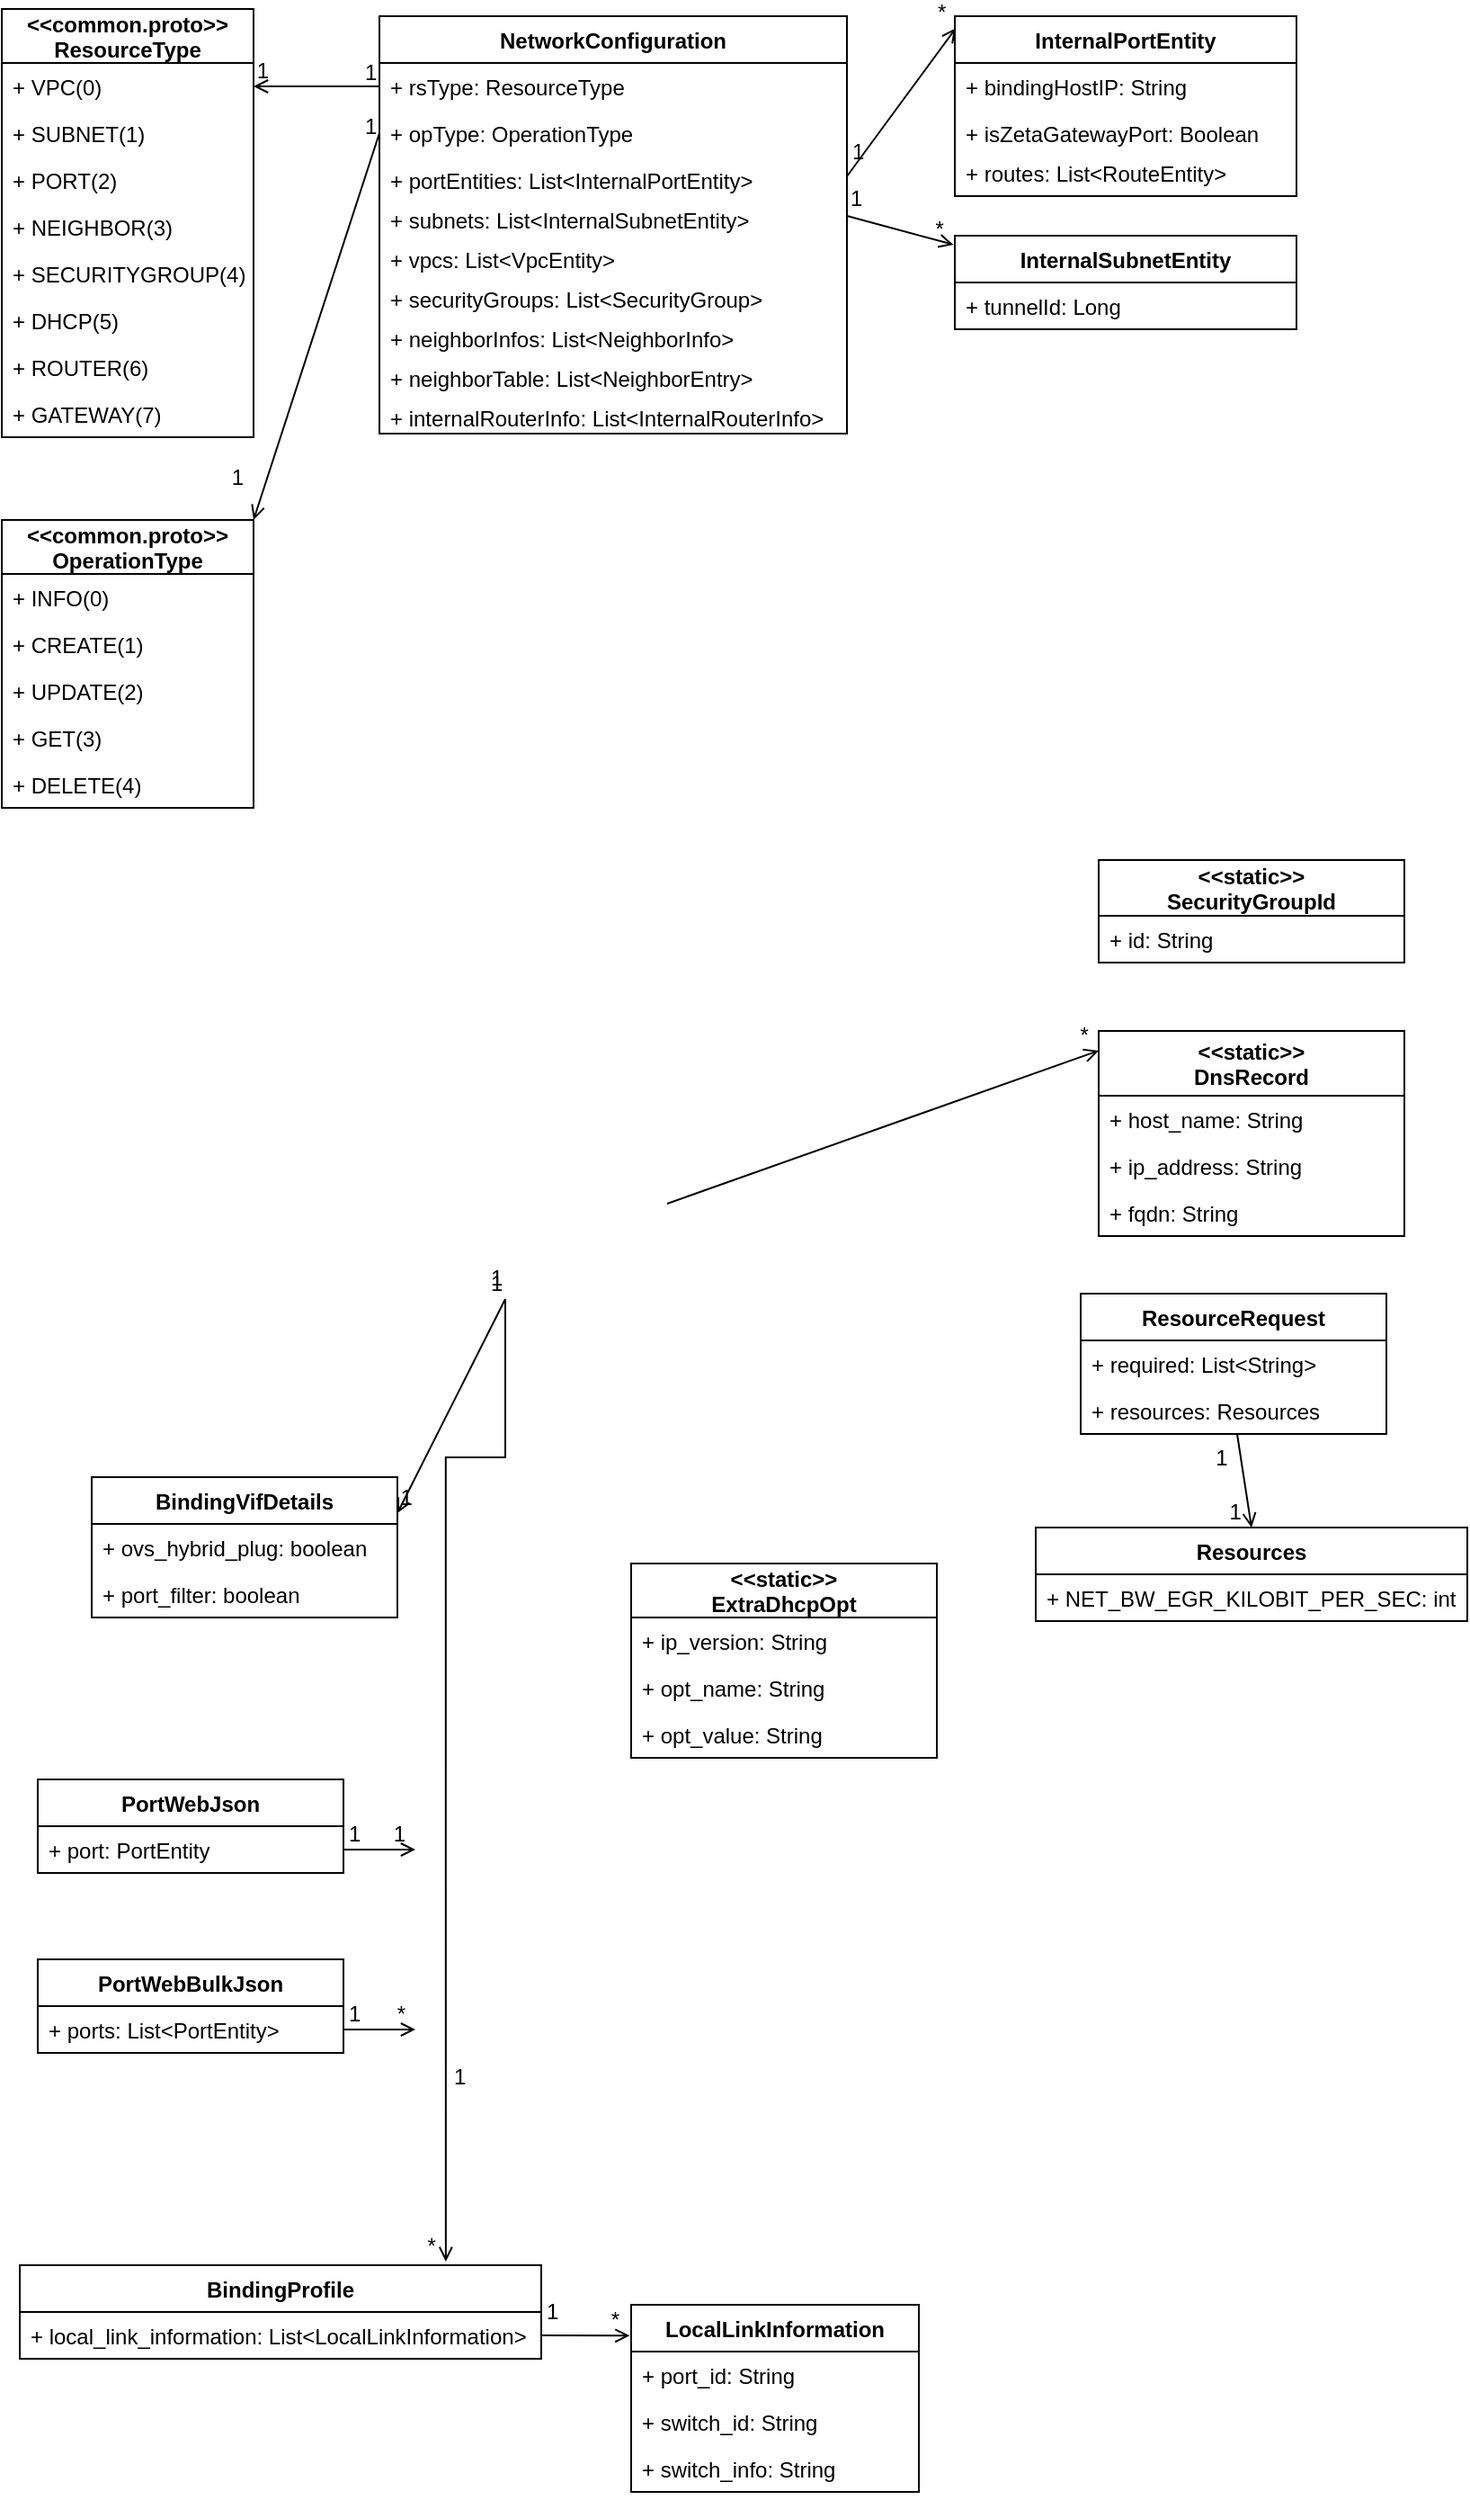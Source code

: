 <mxfile version="13.8.7" type="github">
  <diagram id="RI6FIjD12kIEAw5NDBtG" name="Page-1">
    <mxGraphModel dx="864" dy="531" grid="1" gridSize="10" guides="1" tooltips="1" connect="1" arrows="1" fold="1" page="1" pageScale="1" pageWidth="850" pageHeight="1100" math="0" shadow="0">
      <root>
        <mxCell id="0" />
        <mxCell id="1" parent="0" />
        <mxCell id="A67DPvtdhzHXNc3KRBfi-1" value="NetworkConfiguration" style="swimlane;fontStyle=1;childLayout=stackLayout;horizontal=1;startSize=26;fillColor=none;horizontalStack=0;resizeParent=1;resizeParentMax=0;resizeLast=0;collapsible=1;marginBottom=0;" vertex="1" parent="1">
          <mxGeometry x="240" y="30" width="260" height="232" as="geometry">
            <mxRectangle x="290" y="120" width="80" height="26" as="alternateBounds" />
          </mxGeometry>
        </mxCell>
        <mxCell id="A67DPvtdhzHXNc3KRBfi-2" value="+ rsType: ResourceType" style="text;strokeColor=none;fillColor=none;align=left;verticalAlign=top;spacingLeft=4;spacingRight=4;overflow=hidden;rotatable=0;points=[[0,0.5],[1,0.5]];portConstraint=eastwest;" vertex="1" parent="A67DPvtdhzHXNc3KRBfi-1">
          <mxGeometry y="26" width="260" height="26" as="geometry" />
        </mxCell>
        <mxCell id="A67DPvtdhzHXNc3KRBfi-3" value="+ opType: OperationType" style="text;strokeColor=none;fillColor=none;align=left;verticalAlign=top;spacingLeft=4;spacingRight=4;overflow=hidden;rotatable=0;points=[[0,0.5],[1,0.5]];portConstraint=eastwest;" vertex="1" parent="A67DPvtdhzHXNc3KRBfi-1">
          <mxGeometry y="52" width="260" height="26" as="geometry" />
        </mxCell>
        <mxCell id="A67DPvtdhzHXNc3KRBfi-4" value="+ portEntities: List&lt;InternalPortEntity&gt;&#xa;" style="text;strokeColor=none;fillColor=none;align=left;verticalAlign=top;spacingLeft=4;spacingRight=4;overflow=hidden;rotatable=0;points=[[0,0.5],[1,0.5]];portConstraint=eastwest;" vertex="1" parent="A67DPvtdhzHXNc3KRBfi-1">
          <mxGeometry y="78" width="260" height="22" as="geometry" />
        </mxCell>
        <mxCell id="A67DPvtdhzHXNc3KRBfi-6" value="+ subnets: List&lt;InternalSubnetEntity&gt;&#xa;" style="text;strokeColor=none;fillColor=none;align=left;verticalAlign=top;spacingLeft=4;spacingRight=4;overflow=hidden;rotatable=0;points=[[0,0.5],[1,0.5]];portConstraint=eastwest;" vertex="1" parent="A67DPvtdhzHXNc3KRBfi-1">
          <mxGeometry y="100" width="260" height="22" as="geometry" />
        </mxCell>
        <mxCell id="A67DPvtdhzHXNc3KRBfi-5" value="+ vpcs: List&lt;VpcEntity&gt;&#xa;" style="text;strokeColor=none;fillColor=none;align=left;verticalAlign=top;spacingLeft=4;spacingRight=4;overflow=hidden;rotatable=0;points=[[0,0.5],[1,0.5]];portConstraint=eastwest;" vertex="1" parent="A67DPvtdhzHXNc3KRBfi-1">
          <mxGeometry y="122" width="260" height="22" as="geometry" />
        </mxCell>
        <mxCell id="A67DPvtdhzHXNc3KRBfi-7" value="+ securityGroups: List&lt;SecurityGroup&gt;&#xa;" style="text;strokeColor=none;fillColor=none;align=left;verticalAlign=top;spacingLeft=4;spacingRight=4;overflow=hidden;rotatable=0;points=[[0,0.5],[1,0.5]];portConstraint=eastwest;" vertex="1" parent="A67DPvtdhzHXNc3KRBfi-1">
          <mxGeometry y="144" width="260" height="22" as="geometry" />
        </mxCell>
        <mxCell id="A67DPvtdhzHXNc3KRBfi-8" value="+ neighborInfos: List&lt;NeighborInfo&gt; &#xa;" style="text;strokeColor=none;fillColor=none;align=left;verticalAlign=top;spacingLeft=4;spacingRight=4;overflow=hidden;rotatable=0;points=[[0,0.5],[1,0.5]];portConstraint=eastwest;" vertex="1" parent="A67DPvtdhzHXNc3KRBfi-1">
          <mxGeometry y="166" width="260" height="22" as="geometry" />
        </mxCell>
        <mxCell id="A67DPvtdhzHXNc3KRBfi-9" value="+ neighborTable: List&lt;NeighborEntry&gt;&#xa;" style="text;strokeColor=none;fillColor=none;align=left;verticalAlign=top;spacingLeft=4;spacingRight=4;overflow=hidden;rotatable=0;points=[[0,0.5],[1,0.5]];portConstraint=eastwest;" vertex="1" parent="A67DPvtdhzHXNc3KRBfi-1">
          <mxGeometry y="188" width="260" height="22" as="geometry" />
        </mxCell>
        <mxCell id="A67DPvtdhzHXNc3KRBfi-10" value="+ internalRouterInfo: List&lt;InternalRouterInfo&gt;&#xa;" style="text;strokeColor=none;fillColor=none;align=left;verticalAlign=top;spacingLeft=4;spacingRight=4;overflow=hidden;rotatable=0;points=[[0,0.5],[1,0.5]];portConstraint=eastwest;" vertex="1" parent="A67DPvtdhzHXNc3KRBfi-1">
          <mxGeometry y="210" width="260" height="22" as="geometry" />
        </mxCell>
        <mxCell id="A67DPvtdhzHXNc3KRBfi-35" value="PortWebJson" style="swimlane;fontStyle=1;childLayout=stackLayout;horizontal=1;startSize=26;fillColor=none;horizontalStack=0;resizeParent=1;resizeParentMax=0;resizeLast=0;collapsible=1;marginBottom=0;" vertex="1" parent="1">
          <mxGeometry x="50" y="1010" width="170" height="52" as="geometry" />
        </mxCell>
        <mxCell id="A67DPvtdhzHXNc3KRBfi-36" value="+ port: PortEntity" style="text;strokeColor=none;fillColor=none;align=left;verticalAlign=top;spacingLeft=4;spacingRight=4;overflow=hidden;rotatable=0;points=[[0,0.5],[1,0.5]];portConstraint=eastwest;" vertex="1" parent="A67DPvtdhzHXNc3KRBfi-35">
          <mxGeometry y="26" width="170" height="26" as="geometry" />
        </mxCell>
        <mxCell id="A67DPvtdhzHXNc3KRBfi-37" value="" style="endArrow=open;shadow=0;strokeWidth=1;rounded=0;endFill=1;edgeStyle=elbowEdgeStyle;elbow=vertical;" edge="1" parent="1" source="A67DPvtdhzHXNc3KRBfi-36">
          <mxGeometry x="0.5" y="41" relative="1" as="geometry">
            <mxPoint x="130" y="1090" as="sourcePoint" />
            <mxPoint x="260" y="1049" as="targetPoint" />
            <mxPoint x="-40" y="32" as="offset" />
            <Array as="points">
              <mxPoint x="230" y="1049" />
              <mxPoint x="220" y="1070" />
              <mxPoint x="240" y="1049" />
              <mxPoint x="230" y="1029" />
              <mxPoint x="250" y="975" />
            </Array>
          </mxGeometry>
        </mxCell>
        <mxCell id="A67DPvtdhzHXNc3KRBfi-38" value="1" style="resizable=0;align=left;verticalAlign=bottom;labelBackgroundColor=none;fontSize=12;" connectable="0" vertex="1" parent="A67DPvtdhzHXNc3KRBfi-37">
          <mxGeometry x="-1" relative="1" as="geometry">
            <mxPoint x="1" as="offset" />
          </mxGeometry>
        </mxCell>
        <mxCell id="A67DPvtdhzHXNc3KRBfi-39" value="1" style="resizable=0;align=right;verticalAlign=bottom;labelBackgroundColor=none;fontSize=12;" connectable="0" vertex="1" parent="A67DPvtdhzHXNc3KRBfi-37">
          <mxGeometry x="1" relative="1" as="geometry">
            <mxPoint x="-4" as="offset" />
          </mxGeometry>
        </mxCell>
        <mxCell id="A67DPvtdhzHXNc3KRBfi-41" value="PortWebBulkJson" style="swimlane;fontStyle=1;childLayout=stackLayout;horizontal=1;startSize=26;fillColor=none;horizontalStack=0;resizeParent=1;resizeParentMax=0;resizeLast=0;collapsible=1;marginBottom=0;" vertex="1" parent="1">
          <mxGeometry x="50" y="1110" width="170" height="52" as="geometry" />
        </mxCell>
        <mxCell id="A67DPvtdhzHXNc3KRBfi-42" value="+ ports: List&lt;PortEntity&gt;" style="text;strokeColor=none;fillColor=none;align=left;verticalAlign=top;spacingLeft=4;spacingRight=4;overflow=hidden;rotatable=0;points=[[0,0.5],[1,0.5]];portConstraint=eastwest;" vertex="1" parent="A67DPvtdhzHXNc3KRBfi-41">
          <mxGeometry y="26" width="170" height="26" as="geometry" />
        </mxCell>
        <mxCell id="A67DPvtdhzHXNc3KRBfi-43" value="" style="endArrow=open;shadow=0;strokeWidth=1;rounded=0;endFill=1;edgeStyle=elbowEdgeStyle;elbow=vertical;" edge="1" parent="1" source="A67DPvtdhzHXNc3KRBfi-42">
          <mxGeometry x="0.5" y="41" relative="1" as="geometry">
            <mxPoint x="230" y="1059" as="sourcePoint" />
            <mxPoint x="260" y="1149" as="targetPoint" />
            <mxPoint x="-40" y="32" as="offset" />
            <Array as="points">
              <mxPoint x="250" y="1149" />
              <mxPoint x="230" y="1080" />
              <mxPoint x="250" y="1059" />
              <mxPoint x="240" y="1039" />
              <mxPoint x="260" y="985" />
            </Array>
          </mxGeometry>
        </mxCell>
        <mxCell id="A67DPvtdhzHXNc3KRBfi-44" value="1" style="resizable=0;align=left;verticalAlign=bottom;labelBackgroundColor=none;fontSize=12;" connectable="0" vertex="1" parent="A67DPvtdhzHXNc3KRBfi-43">
          <mxGeometry x="-1" relative="1" as="geometry">
            <mxPoint x="1" as="offset" />
          </mxGeometry>
        </mxCell>
        <mxCell id="A67DPvtdhzHXNc3KRBfi-45" value="*" style="resizable=0;align=right;verticalAlign=bottom;labelBackgroundColor=none;fontSize=12;" connectable="0" vertex="1" parent="A67DPvtdhzHXNc3KRBfi-43">
          <mxGeometry x="1" relative="1" as="geometry">
            <mxPoint x="-4" as="offset" />
          </mxGeometry>
        </mxCell>
        <mxCell id="A67DPvtdhzHXNc3KRBfi-46" value="&lt;&lt;common.proto&gt;&gt;&#xa;ResourceType" style="swimlane;fontStyle=1;childLayout=stackLayout;horizontal=1;startSize=30;fillColor=none;horizontalStack=0;resizeParent=1;resizeParentMax=0;resizeLast=0;collapsible=1;marginBottom=0;" vertex="1" parent="1">
          <mxGeometry x="30" y="26" width="140" height="238" as="geometry" />
        </mxCell>
        <mxCell id="A67DPvtdhzHXNc3KRBfi-47" value="+ VPC(0)" style="text;strokeColor=none;fillColor=none;align=left;verticalAlign=top;spacingLeft=4;spacingRight=4;overflow=hidden;rotatable=0;points=[[0,0.5],[1,0.5]];portConstraint=eastwest;" vertex="1" parent="A67DPvtdhzHXNc3KRBfi-46">
          <mxGeometry y="30" width="140" height="26" as="geometry" />
        </mxCell>
        <mxCell id="A67DPvtdhzHXNc3KRBfi-48" value="+ SUBNET(1)" style="text;strokeColor=none;fillColor=none;align=left;verticalAlign=top;spacingLeft=4;spacingRight=4;overflow=hidden;rotatable=0;points=[[0,0.5],[1,0.5]];portConstraint=eastwest;" vertex="1" parent="A67DPvtdhzHXNc3KRBfi-46">
          <mxGeometry y="56" width="140" height="26" as="geometry" />
        </mxCell>
        <mxCell id="A67DPvtdhzHXNc3KRBfi-104" value="+ PORT(2)" style="text;strokeColor=none;fillColor=none;align=left;verticalAlign=top;spacingLeft=4;spacingRight=4;overflow=hidden;rotatable=0;points=[[0,0.5],[1,0.5]];portConstraint=eastwest;" vertex="1" parent="A67DPvtdhzHXNc3KRBfi-46">
          <mxGeometry y="82" width="140" height="26" as="geometry" />
        </mxCell>
        <mxCell id="A67DPvtdhzHXNc3KRBfi-105" value="+ NEIGHBOR(3)" style="text;strokeColor=none;fillColor=none;align=left;verticalAlign=top;spacingLeft=4;spacingRight=4;overflow=hidden;rotatable=0;points=[[0,0.5],[1,0.5]];portConstraint=eastwest;" vertex="1" parent="A67DPvtdhzHXNc3KRBfi-46">
          <mxGeometry y="108" width="140" height="26" as="geometry" />
        </mxCell>
        <mxCell id="A67DPvtdhzHXNc3KRBfi-106" value="+ SECURITYGROUP(4)" style="text;strokeColor=none;fillColor=none;align=left;verticalAlign=top;spacingLeft=4;spacingRight=4;overflow=hidden;rotatable=0;points=[[0,0.5],[1,0.5]];portConstraint=eastwest;" vertex="1" parent="A67DPvtdhzHXNc3KRBfi-46">
          <mxGeometry y="134" width="140" height="26" as="geometry" />
        </mxCell>
        <mxCell id="A67DPvtdhzHXNc3KRBfi-107" value="+ DHCP(5)" style="text;strokeColor=none;fillColor=none;align=left;verticalAlign=top;spacingLeft=4;spacingRight=4;overflow=hidden;rotatable=0;points=[[0,0.5],[1,0.5]];portConstraint=eastwest;" vertex="1" parent="A67DPvtdhzHXNc3KRBfi-46">
          <mxGeometry y="160" width="140" height="26" as="geometry" />
        </mxCell>
        <mxCell id="A67DPvtdhzHXNc3KRBfi-108" value="+ ROUTER(6)" style="text;strokeColor=none;fillColor=none;align=left;verticalAlign=top;spacingLeft=4;spacingRight=4;overflow=hidden;rotatable=0;points=[[0,0.5],[1,0.5]];portConstraint=eastwest;" vertex="1" parent="A67DPvtdhzHXNc3KRBfi-46">
          <mxGeometry y="186" width="140" height="26" as="geometry" />
        </mxCell>
        <mxCell id="A67DPvtdhzHXNc3KRBfi-109" value="+ GATEWAY(7)" style="text;strokeColor=none;fillColor=none;align=left;verticalAlign=top;spacingLeft=4;spacingRight=4;overflow=hidden;rotatable=0;points=[[0,0.5],[1,0.5]];portConstraint=eastwest;" vertex="1" parent="A67DPvtdhzHXNc3KRBfi-46">
          <mxGeometry y="212" width="140" height="26" as="geometry" />
        </mxCell>
        <mxCell id="A67DPvtdhzHXNc3KRBfi-49" value="&lt;&lt;common.proto&gt;&gt;&#xa;OperationType" style="swimlane;fontStyle=1;childLayout=stackLayout;horizontal=1;startSize=30;fillColor=none;horizontalStack=0;resizeParent=1;resizeParentMax=0;resizeLast=0;collapsible=1;marginBottom=0;" vertex="1" parent="1">
          <mxGeometry x="30" y="310" width="140" height="160" as="geometry" />
        </mxCell>
        <mxCell id="A67DPvtdhzHXNc3KRBfi-50" value="+ INFO(0)" style="text;strokeColor=none;fillColor=none;align=left;verticalAlign=top;spacingLeft=4;spacingRight=4;overflow=hidden;rotatable=0;points=[[0,0.5],[1,0.5]];portConstraint=eastwest;" vertex="1" parent="A67DPvtdhzHXNc3KRBfi-49">
          <mxGeometry y="30" width="140" height="26" as="geometry" />
        </mxCell>
        <mxCell id="A67DPvtdhzHXNc3KRBfi-51" value="+ CREATE(1)" style="text;strokeColor=none;fillColor=none;align=left;verticalAlign=top;spacingLeft=4;spacingRight=4;overflow=hidden;rotatable=0;points=[[0,0.5],[1,0.5]];portConstraint=eastwest;" vertex="1" parent="A67DPvtdhzHXNc3KRBfi-49">
          <mxGeometry y="56" width="140" height="26" as="geometry" />
        </mxCell>
        <mxCell id="A67DPvtdhzHXNc3KRBfi-110" value="+ UPDATE(2)" style="text;strokeColor=none;fillColor=none;align=left;verticalAlign=top;spacingLeft=4;spacingRight=4;overflow=hidden;rotatable=0;points=[[0,0.5],[1,0.5]];portConstraint=eastwest;" vertex="1" parent="A67DPvtdhzHXNc3KRBfi-49">
          <mxGeometry y="82" width="140" height="26" as="geometry" />
        </mxCell>
        <mxCell id="A67DPvtdhzHXNc3KRBfi-111" value="+ GET(3)" style="text;strokeColor=none;fillColor=none;align=left;verticalAlign=top;spacingLeft=4;spacingRight=4;overflow=hidden;rotatable=0;points=[[0,0.5],[1,0.5]];portConstraint=eastwest;" vertex="1" parent="A67DPvtdhzHXNc3KRBfi-49">
          <mxGeometry y="108" width="140" height="26" as="geometry" />
        </mxCell>
        <mxCell id="A67DPvtdhzHXNc3KRBfi-112" value="+ DELETE(4)" style="text;strokeColor=none;fillColor=none;align=left;verticalAlign=top;spacingLeft=4;spacingRight=4;overflow=hidden;rotatable=0;points=[[0,0.5],[1,0.5]];portConstraint=eastwest;" vertex="1" parent="A67DPvtdhzHXNc3KRBfi-49">
          <mxGeometry y="134" width="140" height="26" as="geometry" />
        </mxCell>
        <mxCell id="A67DPvtdhzHXNc3KRBfi-52" value="&lt;&lt;static&gt;&gt;&#xa;ExtraDhcpOpt" style="swimlane;fontStyle=1;childLayout=stackLayout;horizontal=1;startSize=30;fillColor=none;horizontalStack=0;resizeParent=1;resizeParentMax=0;resizeLast=0;collapsible=1;marginBottom=0;" vertex="1" parent="1">
          <mxGeometry x="380" y="890" width="170" height="108" as="geometry" />
        </mxCell>
        <mxCell id="A67DPvtdhzHXNc3KRBfi-53" value="+ ip_version: String" style="text;strokeColor=none;fillColor=none;align=left;verticalAlign=top;spacingLeft=4;spacingRight=4;overflow=hidden;rotatable=0;points=[[0,0.5],[1,0.5]];portConstraint=eastwest;" vertex="1" parent="A67DPvtdhzHXNc3KRBfi-52">
          <mxGeometry y="30" width="170" height="26" as="geometry" />
        </mxCell>
        <mxCell id="A67DPvtdhzHXNc3KRBfi-54" value="+ opt_name: String" style="text;strokeColor=none;fillColor=none;align=left;verticalAlign=top;spacingLeft=4;spacingRight=4;overflow=hidden;rotatable=0;points=[[0,0.5],[1,0.5]];portConstraint=eastwest;" vertex="1" parent="A67DPvtdhzHXNc3KRBfi-52">
          <mxGeometry y="56" width="170" height="26" as="geometry" />
        </mxCell>
        <mxCell id="A67DPvtdhzHXNc3KRBfi-55" value="+ opt_value: String" style="text;strokeColor=none;fillColor=none;align=left;verticalAlign=top;spacingLeft=4;spacingRight=4;overflow=hidden;rotatable=0;points=[[0,0.5],[1,0.5]];portConstraint=eastwest;" vertex="1" parent="A67DPvtdhzHXNc3KRBfi-52">
          <mxGeometry y="82" width="170" height="26" as="geometry" />
        </mxCell>
        <mxCell id="A67DPvtdhzHXNc3KRBfi-56" value="&lt;&lt;static&gt;&gt;&#xa;SecurityGroupId" style="swimlane;fontStyle=1;childLayout=stackLayout;horizontal=1;startSize=31;fillColor=none;horizontalStack=0;resizeParent=1;resizeParentMax=0;resizeLast=0;collapsible=1;marginBottom=0;" vertex="1" parent="1">
          <mxGeometry x="640" y="499" width="170" height="57" as="geometry" />
        </mxCell>
        <mxCell id="A67DPvtdhzHXNc3KRBfi-57" value="+ id: String" style="text;strokeColor=none;fillColor=none;align=left;verticalAlign=top;spacingLeft=4;spacingRight=4;overflow=hidden;rotatable=0;points=[[0,0.5],[1,0.5]];portConstraint=eastwest;" vertex="1" parent="A67DPvtdhzHXNc3KRBfi-56">
          <mxGeometry y="31" width="170" height="26" as="geometry" />
        </mxCell>
        <mxCell id="A67DPvtdhzHXNc3KRBfi-58" value="&lt;&lt;static&gt;&gt;&#xa;DnsRecord" style="swimlane;fontStyle=1;childLayout=stackLayout;horizontal=1;startSize=36;fillColor=none;horizontalStack=0;resizeParent=1;resizeParentMax=0;resizeLast=0;collapsible=1;marginBottom=0;" vertex="1" parent="1">
          <mxGeometry x="640" y="594" width="170" height="114" as="geometry" />
        </mxCell>
        <mxCell id="A67DPvtdhzHXNc3KRBfi-59" value="+ host_name: String" style="text;strokeColor=none;fillColor=none;align=left;verticalAlign=top;spacingLeft=4;spacingRight=4;overflow=hidden;rotatable=0;points=[[0,0.5],[1,0.5]];portConstraint=eastwest;" vertex="1" parent="A67DPvtdhzHXNc3KRBfi-58">
          <mxGeometry y="36" width="170" height="26" as="geometry" />
        </mxCell>
        <mxCell id="A67DPvtdhzHXNc3KRBfi-60" value="+ ip_address: String" style="text;strokeColor=none;fillColor=none;align=left;verticalAlign=top;spacingLeft=4;spacingRight=4;overflow=hidden;rotatable=0;points=[[0,0.5],[1,0.5]];portConstraint=eastwest;" vertex="1" parent="A67DPvtdhzHXNc3KRBfi-58">
          <mxGeometry y="62" width="170" height="26" as="geometry" />
        </mxCell>
        <mxCell id="A67DPvtdhzHXNc3KRBfi-61" value="+ fqdn: String" style="text;strokeColor=none;fillColor=none;align=left;verticalAlign=top;spacingLeft=4;spacingRight=4;overflow=hidden;rotatable=0;points=[[0,0.5],[1,0.5]];portConstraint=eastwest;" vertex="1" parent="A67DPvtdhzHXNc3KRBfi-58">
          <mxGeometry y="88" width="170" height="26" as="geometry" />
        </mxCell>
        <mxCell id="A67DPvtdhzHXNc3KRBfi-62" value="BindingProfile" style="swimlane;fontStyle=1;childLayout=stackLayout;horizontal=1;startSize=26;fillColor=none;horizontalStack=0;resizeParent=1;resizeParentMax=0;resizeLast=0;collapsible=1;marginBottom=0;" vertex="1" parent="1">
          <mxGeometry x="40" y="1280" width="290" height="52" as="geometry" />
        </mxCell>
        <mxCell id="A67DPvtdhzHXNc3KRBfi-63" value="+ local_link_information: List&lt;LocalLinkInformation&gt;" style="text;strokeColor=none;fillColor=none;align=left;verticalAlign=top;spacingLeft=4;spacingRight=4;overflow=hidden;rotatable=0;points=[[0,0.5],[1,0.5]];portConstraint=eastwest;" vertex="1" parent="A67DPvtdhzHXNc3KRBfi-62">
          <mxGeometry y="26" width="290" height="26" as="geometry" />
        </mxCell>
        <mxCell id="A67DPvtdhzHXNc3KRBfi-64" value="LocalLinkInformation" style="swimlane;fontStyle=1;childLayout=stackLayout;horizontal=1;startSize=26;fillColor=none;horizontalStack=0;resizeParent=1;resizeParentMax=0;resizeLast=0;collapsible=1;marginBottom=0;" vertex="1" parent="1">
          <mxGeometry x="380" y="1302" width="160" height="104" as="geometry" />
        </mxCell>
        <mxCell id="A67DPvtdhzHXNc3KRBfi-65" value="+ port_id: String" style="text;strokeColor=none;fillColor=none;align=left;verticalAlign=top;spacingLeft=4;spacingRight=4;overflow=hidden;rotatable=0;points=[[0,0.5],[1,0.5]];portConstraint=eastwest;" vertex="1" parent="A67DPvtdhzHXNc3KRBfi-64">
          <mxGeometry y="26" width="160" height="26" as="geometry" />
        </mxCell>
        <mxCell id="A67DPvtdhzHXNc3KRBfi-66" value="+ switch_id: String" style="text;strokeColor=none;fillColor=none;align=left;verticalAlign=top;spacingLeft=4;spacingRight=4;overflow=hidden;rotatable=0;points=[[0,0.5],[1,0.5]];portConstraint=eastwest;" vertex="1" parent="A67DPvtdhzHXNc3KRBfi-64">
          <mxGeometry y="52" width="160" height="26" as="geometry" />
        </mxCell>
        <mxCell id="A67DPvtdhzHXNc3KRBfi-67" value="+ switch_info: String" style="text;strokeColor=none;fillColor=none;align=left;verticalAlign=top;spacingLeft=4;spacingRight=4;overflow=hidden;rotatable=0;points=[[0,0.5],[1,0.5]];portConstraint=eastwest;" vertex="1" parent="A67DPvtdhzHXNc3KRBfi-64">
          <mxGeometry y="78" width="160" height="26" as="geometry" />
        </mxCell>
        <mxCell id="A67DPvtdhzHXNc3KRBfi-68" value="BindingVifDetails" style="swimlane;fontStyle=1;childLayout=stackLayout;horizontal=1;startSize=26;fillColor=none;horizontalStack=0;resizeParent=1;resizeParentMax=0;resizeLast=0;collapsible=1;marginBottom=0;" vertex="1" parent="1">
          <mxGeometry x="80" y="842" width="170" height="78" as="geometry" />
        </mxCell>
        <mxCell id="A67DPvtdhzHXNc3KRBfi-69" value="+ ovs_hybrid_plug: boolean" style="text;strokeColor=none;fillColor=none;align=left;verticalAlign=top;spacingLeft=4;spacingRight=4;overflow=hidden;rotatable=0;points=[[0,0.5],[1,0.5]];portConstraint=eastwest;" vertex="1" parent="A67DPvtdhzHXNc3KRBfi-68">
          <mxGeometry y="26" width="170" height="26" as="geometry" />
        </mxCell>
        <mxCell id="A67DPvtdhzHXNc3KRBfi-70" value="+ port_filter: boolean" style="text;strokeColor=none;fillColor=none;align=left;verticalAlign=top;spacingLeft=4;spacingRight=4;overflow=hidden;rotatable=0;points=[[0,0.5],[1,0.5]];portConstraint=eastwest;" vertex="1" parent="A67DPvtdhzHXNc3KRBfi-68">
          <mxGeometry y="52" width="170" height="26" as="geometry" />
        </mxCell>
        <mxCell id="A67DPvtdhzHXNc3KRBfi-71" value="" style="endArrow=open;shadow=0;strokeWidth=1;rounded=0;endFill=1;elbow=vertical;entryX=1;entryY=0.5;entryDx=0;entryDy=0;exitX=0;exitY=0.5;exitDx=0;exitDy=0;" edge="1" parent="1" source="A67DPvtdhzHXNc3KRBfi-2" target="A67DPvtdhzHXNc3KRBfi-47">
          <mxGeometry x="0.5" y="41" relative="1" as="geometry">
            <mxPoint x="580" y="208.41" as="sourcePoint" />
            <mxPoint x="620" y="208.41" as="targetPoint" />
            <mxPoint x="-40" y="32" as="offset" />
          </mxGeometry>
        </mxCell>
        <mxCell id="A67DPvtdhzHXNc3KRBfi-72" value="1" style="resizable=0;align=left;verticalAlign=bottom;labelBackgroundColor=none;fontSize=12;" connectable="0" vertex="1" parent="A67DPvtdhzHXNc3KRBfi-71">
          <mxGeometry x="-1" relative="1" as="geometry">
            <mxPoint x="-10" y="1" as="offset" />
          </mxGeometry>
        </mxCell>
        <mxCell id="A67DPvtdhzHXNc3KRBfi-73" value="1" style="resizable=0;align=right;verticalAlign=bottom;labelBackgroundColor=none;fontSize=12;" connectable="0" vertex="1" parent="A67DPvtdhzHXNc3KRBfi-71">
          <mxGeometry x="1" relative="1" as="geometry">
            <mxPoint x="10" as="offset" />
          </mxGeometry>
        </mxCell>
        <mxCell id="A67DPvtdhzHXNc3KRBfi-74" value="" style="endArrow=open;shadow=0;strokeWidth=1;rounded=0;endFill=1;elbow=vertical;entryX=1;entryY=0;entryDx=0;entryDy=0;exitX=0;exitY=0.5;exitDx=0;exitDy=0;" edge="1" parent="1" source="A67DPvtdhzHXNc3KRBfi-3" target="A67DPvtdhzHXNc3KRBfi-49">
          <mxGeometry x="0.5" y="41" relative="1" as="geometry">
            <mxPoint x="570" y="363" as="sourcePoint" />
            <mxPoint x="640.0" y="200" as="targetPoint" />
            <mxPoint x="-40" y="32" as="offset" />
          </mxGeometry>
        </mxCell>
        <mxCell id="A67DPvtdhzHXNc3KRBfi-75" value="1" style="resizable=0;align=left;verticalAlign=bottom;labelBackgroundColor=none;fontSize=12;" connectable="0" vertex="1" parent="A67DPvtdhzHXNc3KRBfi-74">
          <mxGeometry x="-1" relative="1" as="geometry">
            <mxPoint x="-10" y="5" as="offset" />
          </mxGeometry>
        </mxCell>
        <mxCell id="A67DPvtdhzHXNc3KRBfi-76" value="1" style="resizable=0;align=right;verticalAlign=bottom;labelBackgroundColor=none;fontSize=12;" connectable="0" vertex="1" parent="A67DPvtdhzHXNc3KRBfi-74">
          <mxGeometry x="1" relative="1" as="geometry">
            <mxPoint x="-4" y="-14.99" as="offset" />
          </mxGeometry>
        </mxCell>
        <mxCell id="A67DPvtdhzHXNc3KRBfi-77" value="" style="endArrow=open;shadow=0;strokeWidth=1;rounded=0;endFill=1;elbow=vertical;exitX=1;exitY=0.5;exitDx=0;exitDy=0;entryX=0.003;entryY=0.066;entryDx=0;entryDy=0;entryPerimeter=0;" edge="1" parent="1" source="A67DPvtdhzHXNc3KRBfi-4" target="A67DPvtdhzHXNc3KRBfi-114">
          <mxGeometry x="0.5" y="41" relative="1" as="geometry">
            <mxPoint x="536" y="90" as="sourcePoint" />
            <mxPoint x="605" y="112" as="targetPoint" />
            <mxPoint x="-40" y="32" as="offset" />
          </mxGeometry>
        </mxCell>
        <mxCell id="A67DPvtdhzHXNc3KRBfi-78" value="1" style="resizable=0;align=left;verticalAlign=bottom;labelBackgroundColor=none;fontSize=12;" connectable="0" vertex="1" parent="A67DPvtdhzHXNc3KRBfi-77">
          <mxGeometry x="-1" relative="1" as="geometry">
            <mxPoint x="1" y="-5" as="offset" />
          </mxGeometry>
        </mxCell>
        <mxCell id="A67DPvtdhzHXNc3KRBfi-79" value="*" style="resizable=0;align=right;verticalAlign=bottom;labelBackgroundColor=none;fontSize=12;" connectable="0" vertex="1" parent="A67DPvtdhzHXNc3KRBfi-77">
          <mxGeometry x="1" relative="1" as="geometry">
            <mxPoint x="-4" as="offset" />
          </mxGeometry>
        </mxCell>
        <mxCell id="A67DPvtdhzHXNc3KRBfi-80" value="" style="endArrow=open;shadow=0;strokeWidth=1;rounded=0;endFill=1;elbow=vertical;entryX=0;entryY=0.096;entryDx=0;entryDy=0;entryPerimeter=0;" edge="1" parent="1" target="A67DPvtdhzHXNc3KRBfi-58">
          <mxGeometry x="0.5" y="41" relative="1" as="geometry">
            <mxPoint x="400" y="690" as="sourcePoint" />
            <mxPoint x="639.32" y="520.004" as="targetPoint" />
            <mxPoint x="-40" y="32" as="offset" />
          </mxGeometry>
        </mxCell>
        <mxCell id="A67DPvtdhzHXNc3KRBfi-81" value="1" style="resizable=0;align=left;verticalAlign=bottom;labelBackgroundColor=none;fontSize=12;" connectable="0" vertex="1" parent="A67DPvtdhzHXNc3KRBfi-80">
          <mxGeometry x="-1" relative="1" as="geometry">
            <mxPoint x="-120.5" y="494" as="offset" />
          </mxGeometry>
        </mxCell>
        <mxCell id="A67DPvtdhzHXNc3KRBfi-82" value="*" style="resizable=0;align=right;verticalAlign=bottom;labelBackgroundColor=none;fontSize=12;" connectable="0" vertex="1" parent="A67DPvtdhzHXNc3KRBfi-80">
          <mxGeometry x="1" relative="1" as="geometry">
            <mxPoint x="-4" as="offset" />
          </mxGeometry>
        </mxCell>
        <mxCell id="A67DPvtdhzHXNc3KRBfi-83" value="ResourceRequest" style="swimlane;fontStyle=1;childLayout=stackLayout;horizontal=1;startSize=26;fillColor=none;horizontalStack=0;resizeParent=1;resizeParentMax=0;resizeLast=0;collapsible=1;marginBottom=0;" vertex="1" parent="1">
          <mxGeometry x="630" y="740" width="170" height="78" as="geometry" />
        </mxCell>
        <mxCell id="A67DPvtdhzHXNc3KRBfi-84" value="+ required: List&lt;String&gt;" style="text;strokeColor=none;fillColor=none;align=left;verticalAlign=top;spacingLeft=4;spacingRight=4;overflow=hidden;rotatable=0;points=[[0,0.5],[1,0.5]];portConstraint=eastwest;" vertex="1" parent="A67DPvtdhzHXNc3KRBfi-83">
          <mxGeometry y="26" width="170" height="26" as="geometry" />
        </mxCell>
        <mxCell id="A67DPvtdhzHXNc3KRBfi-85" value="+ resources: Resources" style="text;strokeColor=none;fillColor=none;align=left;verticalAlign=top;spacingLeft=4;spacingRight=4;overflow=hidden;rotatable=0;points=[[0,0.5],[1,0.5]];portConstraint=eastwest;" vertex="1" parent="A67DPvtdhzHXNc3KRBfi-83">
          <mxGeometry y="52" width="170" height="26" as="geometry" />
        </mxCell>
        <mxCell id="A67DPvtdhzHXNc3KRBfi-86" value="" style="endArrow=open;shadow=0;strokeWidth=1;rounded=0;endFill=1;elbow=vertical;exitX=1;exitY=0.5;exitDx=0;exitDy=0;entryX=-0.004;entryY=0.096;entryDx=0;entryDy=0;entryPerimeter=0;" edge="1" parent="1" source="A67DPvtdhzHXNc3KRBfi-6" target="A67DPvtdhzHXNc3KRBfi-124">
          <mxGeometry x="0.5" y="41" relative="1" as="geometry">
            <mxPoint x="460" y="190" as="sourcePoint" />
            <mxPoint x="560" y="190" as="targetPoint" />
            <mxPoint x="-40" y="32" as="offset" />
          </mxGeometry>
        </mxCell>
        <mxCell id="A67DPvtdhzHXNc3KRBfi-87" value="1" style="resizable=0;align=left;verticalAlign=bottom;labelBackgroundColor=none;fontSize=12;" connectable="0" vertex="1" parent="A67DPvtdhzHXNc3KRBfi-86">
          <mxGeometry x="-1" relative="1" as="geometry">
            <mxPoint y="-1" as="offset" />
          </mxGeometry>
        </mxCell>
        <mxCell id="A67DPvtdhzHXNc3KRBfi-88" value="*" style="resizable=0;align=right;verticalAlign=bottom;labelBackgroundColor=none;fontSize=12;" connectable="0" vertex="1" parent="A67DPvtdhzHXNc3KRBfi-86">
          <mxGeometry x="1" relative="1" as="geometry">
            <mxPoint x="-4" as="offset" />
          </mxGeometry>
        </mxCell>
        <mxCell id="A67DPvtdhzHXNc3KRBfi-89" value="Resources" style="swimlane;fontStyle=1;childLayout=stackLayout;horizontal=1;startSize=26;fillColor=none;horizontalStack=0;resizeParent=1;resizeParentMax=0;resizeLast=0;collapsible=1;marginBottom=0;" vertex="1" parent="1">
          <mxGeometry x="605" y="870" width="240" height="52" as="geometry" />
        </mxCell>
        <mxCell id="A67DPvtdhzHXNc3KRBfi-90" value="+ NET_BW_EGR_KILOBIT_PER_SEC: int" style="text;strokeColor=none;fillColor=none;align=left;verticalAlign=top;spacingLeft=4;spacingRight=4;overflow=hidden;rotatable=0;points=[[0,0.5],[1,0.5]];portConstraint=eastwest;" vertex="1" parent="A67DPvtdhzHXNc3KRBfi-89">
          <mxGeometry y="26" width="240" height="26" as="geometry" />
        </mxCell>
        <mxCell id="A67DPvtdhzHXNc3KRBfi-91" value="" style="endArrow=open;shadow=0;strokeWidth=1;rounded=0;endFill=1;elbow=vertical;entryX=0.5;entryY=0;entryDx=0;entryDy=0;" edge="1" parent="1" source="A67DPvtdhzHXNc3KRBfi-85" target="A67DPvtdhzHXNc3KRBfi-89">
          <mxGeometry x="0.5" y="41" relative="1" as="geometry">
            <mxPoint x="590.0" y="810.0" as="sourcePoint" />
            <mxPoint x="660.0" y="812.5" as="targetPoint" />
            <mxPoint x="-40" y="32" as="offset" />
          </mxGeometry>
        </mxCell>
        <mxCell id="A67DPvtdhzHXNc3KRBfi-92" value="1" style="resizable=0;align=left;verticalAlign=bottom;labelBackgroundColor=none;fontSize=12;" connectable="0" vertex="1" parent="A67DPvtdhzHXNc3KRBfi-91">
          <mxGeometry x="-1" relative="1" as="geometry">
            <mxPoint x="-13.82" y="22" as="offset" />
          </mxGeometry>
        </mxCell>
        <mxCell id="A67DPvtdhzHXNc3KRBfi-93" value="1" style="resizable=0;align=right;verticalAlign=bottom;labelBackgroundColor=none;fontSize=12;" connectable="0" vertex="1" parent="A67DPvtdhzHXNc3KRBfi-91">
          <mxGeometry x="1" relative="1" as="geometry">
            <mxPoint x="-4" as="offset" />
          </mxGeometry>
        </mxCell>
        <mxCell id="A67DPvtdhzHXNc3KRBfi-94" value="" style="endArrow=open;shadow=0;strokeWidth=1;rounded=0;endFill=1;elbow=vertical;exitX=0;exitY=0.5;exitDx=0;exitDy=0;" edge="1" parent="1">
          <mxGeometry x="0.5" y="41" relative="1" as="geometry">
            <mxPoint x="310" y="743" as="sourcePoint" />
            <mxPoint x="250" y="862" as="targetPoint" />
            <mxPoint x="-40" y="32" as="offset" />
          </mxGeometry>
        </mxCell>
        <mxCell id="A67DPvtdhzHXNc3KRBfi-95" value="1" style="resizable=0;align=left;verticalAlign=bottom;labelBackgroundColor=none;fontSize=12;" connectable="0" vertex="1" parent="A67DPvtdhzHXNc3KRBfi-94">
          <mxGeometry x="-1" relative="1" as="geometry">
            <mxPoint x="-10" y="-3" as="offset" />
          </mxGeometry>
        </mxCell>
        <mxCell id="A67DPvtdhzHXNc3KRBfi-96" value="1" style="resizable=0;align=right;verticalAlign=bottom;labelBackgroundColor=none;fontSize=12;" connectable="0" vertex="1" parent="A67DPvtdhzHXNc3KRBfi-94">
          <mxGeometry x="1" relative="1" as="geometry">
            <mxPoint x="10" as="offset" />
          </mxGeometry>
        </mxCell>
        <mxCell id="A67DPvtdhzHXNc3KRBfi-97" style="edgeStyle=none;rounded=0;orthogonalLoop=1;jettySize=auto;html=1;exitX=0.75;exitY=0;exitDx=0;exitDy=0;" edge="1" parent="1" source="A67DPvtdhzHXNc3KRBfi-68" target="A67DPvtdhzHXNc3KRBfi-68">
          <mxGeometry relative="1" as="geometry" />
        </mxCell>
        <mxCell id="A67DPvtdhzHXNc3KRBfi-98" value="" style="endArrow=open;shadow=0;strokeWidth=1;rounded=0;endFill=1;elbow=vertical;entryX=0.817;entryY=-0.038;entryDx=0;entryDy=0;exitX=0;exitY=0.5;exitDx=0;exitDy=0;edgeStyle=orthogonalEdgeStyle;entryPerimeter=0;" edge="1" parent="1" target="A67DPvtdhzHXNc3KRBfi-62">
          <mxGeometry x="0.5" y="41" relative="1" as="geometry">
            <mxPoint x="310" y="743" as="sourcePoint" />
            <mxPoint x="150" y="980" as="targetPoint" />
            <mxPoint x="-40" y="32" as="offset" />
            <Array as="points">
              <mxPoint x="277" y="831" />
            </Array>
          </mxGeometry>
        </mxCell>
        <mxCell id="A67DPvtdhzHXNc3KRBfi-99" value="1" style="resizable=0;align=left;verticalAlign=bottom;labelBackgroundColor=none;fontSize=12;" connectable="0" vertex="1" parent="A67DPvtdhzHXNc3KRBfi-98">
          <mxGeometry x="-1" relative="1" as="geometry">
            <mxPoint x="-10" as="offset" />
          </mxGeometry>
        </mxCell>
        <mxCell id="A67DPvtdhzHXNc3KRBfi-100" value="*" style="resizable=0;align=right;verticalAlign=bottom;labelBackgroundColor=none;fontSize=12;" connectable="0" vertex="1" parent="A67DPvtdhzHXNc3KRBfi-98">
          <mxGeometry x="1" relative="1" as="geometry">
            <mxPoint x="-4" as="offset" />
          </mxGeometry>
        </mxCell>
        <mxCell id="A67DPvtdhzHXNc3KRBfi-101" value="" style="endArrow=open;shadow=0;strokeWidth=1;rounded=0;endFill=1;elbow=vertical;exitX=1;exitY=0.5;exitDx=0;exitDy=0;entryX=-0.005;entryY=0.165;entryDx=0;entryDy=0;entryPerimeter=0;" edge="1" parent="1" source="A67DPvtdhzHXNc3KRBfi-63" target="A67DPvtdhzHXNc3KRBfi-64">
          <mxGeometry x="0.5" y="41" relative="1" as="geometry">
            <mxPoint x="335.0" y="1320.343" as="sourcePoint" />
            <mxPoint x="370" y="1320" as="targetPoint" />
            <mxPoint x="-40" y="32" as="offset" />
          </mxGeometry>
        </mxCell>
        <mxCell id="A67DPvtdhzHXNc3KRBfi-102" value="1" style="resizable=0;align=left;verticalAlign=bottom;labelBackgroundColor=none;fontSize=12;" connectable="0" vertex="1" parent="A67DPvtdhzHXNc3KRBfi-101">
          <mxGeometry x="-1" relative="1" as="geometry">
            <mxPoint x="1" y="-4.32" as="offset" />
          </mxGeometry>
        </mxCell>
        <mxCell id="A67DPvtdhzHXNc3KRBfi-103" value="*" style="resizable=0;align=right;verticalAlign=bottom;labelBackgroundColor=none;fontSize=12;" connectable="0" vertex="1" parent="A67DPvtdhzHXNc3KRBfi-101">
          <mxGeometry x="1" relative="1" as="geometry">
            <mxPoint x="-4" as="offset" />
          </mxGeometry>
        </mxCell>
        <mxCell id="A67DPvtdhzHXNc3KRBfi-114" value="InternalPortEntity" style="swimlane;fontStyle=1;childLayout=stackLayout;horizontal=1;startSize=26;fillColor=none;horizontalStack=0;resizeParent=1;resizeParentMax=0;resizeLast=0;collapsible=1;marginBottom=0;" vertex="1" parent="1">
          <mxGeometry x="560" y="30" width="190" height="100" as="geometry">
            <mxRectangle x="290" y="120" width="80" height="26" as="alternateBounds" />
          </mxGeometry>
        </mxCell>
        <mxCell id="A67DPvtdhzHXNc3KRBfi-116" value="+ bindingHostIP: String" style="text;strokeColor=none;fillColor=none;align=left;verticalAlign=top;spacingLeft=4;spacingRight=4;overflow=hidden;rotatable=0;points=[[0,0.5],[1,0.5]];portConstraint=eastwest;" vertex="1" parent="A67DPvtdhzHXNc3KRBfi-114">
          <mxGeometry y="26" width="190" height="26" as="geometry" />
        </mxCell>
        <mxCell id="A67DPvtdhzHXNc3KRBfi-117" value="+ isZetaGatewayPort: Boolean&#xa;" style="text;strokeColor=none;fillColor=none;align=left;verticalAlign=top;spacingLeft=4;spacingRight=4;overflow=hidden;rotatable=0;points=[[0,0.5],[1,0.5]];portConstraint=eastwest;" vertex="1" parent="A67DPvtdhzHXNc3KRBfi-114">
          <mxGeometry y="52" width="190" height="22" as="geometry" />
        </mxCell>
        <mxCell id="A67DPvtdhzHXNc3KRBfi-115" value="+ routes: List&lt;RouteEntity&gt;" style="text;strokeColor=none;fillColor=none;align=left;verticalAlign=top;spacingLeft=4;spacingRight=4;overflow=hidden;rotatable=0;points=[[0,0.5],[1,0.5]];portConstraint=eastwest;" vertex="1" parent="A67DPvtdhzHXNc3KRBfi-114">
          <mxGeometry y="74" width="190" height="26" as="geometry" />
        </mxCell>
        <mxCell id="A67DPvtdhzHXNc3KRBfi-124" value="InternalSubnetEntity" style="swimlane;fontStyle=1;childLayout=stackLayout;horizontal=1;startSize=26;fillColor=none;horizontalStack=0;resizeParent=1;resizeParentMax=0;resizeLast=0;collapsible=1;marginBottom=0;" vertex="1" parent="1">
          <mxGeometry x="560" y="152" width="190" height="52" as="geometry">
            <mxRectangle x="290" y="120" width="80" height="26" as="alternateBounds" />
          </mxGeometry>
        </mxCell>
        <mxCell id="A67DPvtdhzHXNc3KRBfi-125" value="+ tunnelId: Long" style="text;strokeColor=none;fillColor=none;align=left;verticalAlign=top;spacingLeft=4;spacingRight=4;overflow=hidden;rotatable=0;points=[[0,0.5],[1,0.5]];portConstraint=eastwest;" vertex="1" parent="A67DPvtdhzHXNc3KRBfi-124">
          <mxGeometry y="26" width="190" height="26" as="geometry" />
        </mxCell>
      </root>
    </mxGraphModel>
  </diagram>
</mxfile>
